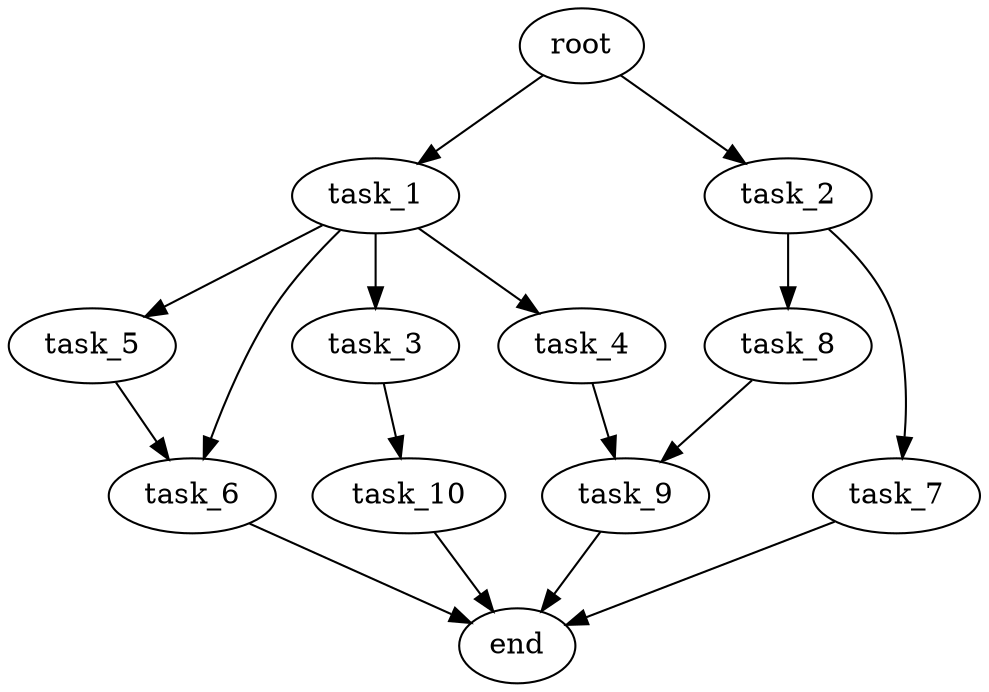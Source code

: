 digraph G {
  root [size="0.000000e+00"];
  task_1 [size="1.803449e+10"];
  task_2 [size="2.142712e+10"];
  task_3 [size="9.476735e+10"];
  task_4 [size="4.863223e+10"];
  task_5 [size="2.266204e+10"];
  task_6 [size="1.376516e+10"];
  task_7 [size="7.725737e+09"];
  task_8 [size="8.444439e+10"];
  task_9 [size="1.012306e+10"];
  task_10 [size="7.708976e+10"];
  end [size="0.000000e+00"];

  root -> task_1 [size="1.000000e-12"];
  root -> task_2 [size="1.000000e-12"];
  task_1 -> task_3 [size="9.476735e+08"];
  task_1 -> task_4 [size="4.863223e+08"];
  task_1 -> task_5 [size="2.266204e+08"];
  task_1 -> task_6 [size="6.882580e+07"];
  task_2 -> task_7 [size="7.725737e+07"];
  task_2 -> task_8 [size="8.444439e+08"];
  task_3 -> task_10 [size="7.708976e+08"];
  task_4 -> task_9 [size="5.061532e+07"];
  task_5 -> task_6 [size="6.882580e+07"];
  task_6 -> end [size="1.000000e-12"];
  task_7 -> end [size="1.000000e-12"];
  task_8 -> task_9 [size="5.061532e+07"];
  task_9 -> end [size="1.000000e-12"];
  task_10 -> end [size="1.000000e-12"];
}
